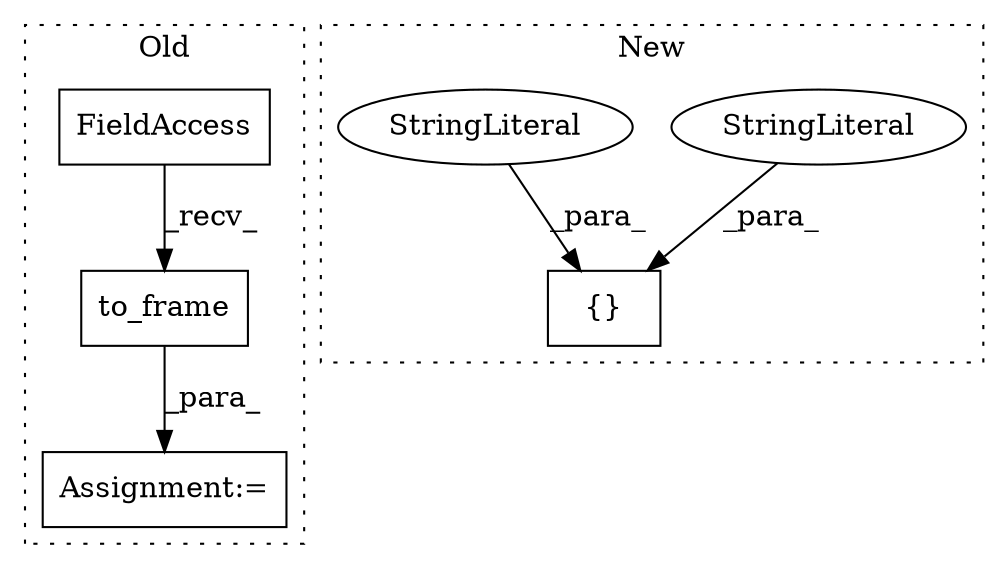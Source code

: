 digraph G {
subgraph cluster0 {
1 [label="to_frame" a="32" s="9827" l="10" shape="box"];
3 [label="Assignment:=" a="7" s="9808" l="1" shape="box"];
6 [label="FieldAccess" a="22" s="9809" l="17" shape="box"];
label = "Old";
style="dotted";
}
subgraph cluster1 {
2 [label="{}" a="4" s="11720,11732" l="1,1" shape="box"];
4 [label="StringLiteral" a="45" s="11721" l="5" shape="ellipse"];
5 [label="StringLiteral" a="45" s="11727" l="5" shape="ellipse"];
label = "New";
style="dotted";
}
1 -> 3 [label="_para_"];
4 -> 2 [label="_para_"];
5 -> 2 [label="_para_"];
6 -> 1 [label="_recv_"];
}